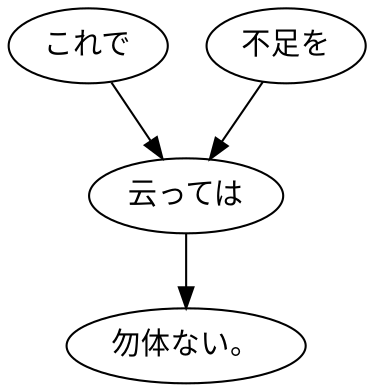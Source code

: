 digraph graph3741 {
	node0 [label="これで"];
	node1 [label="不足を"];
	node2 [label="云っては"];
	node3 [label="勿体ない。"];
	node0 -> node2;
	node1 -> node2;
	node2 -> node3;
}
